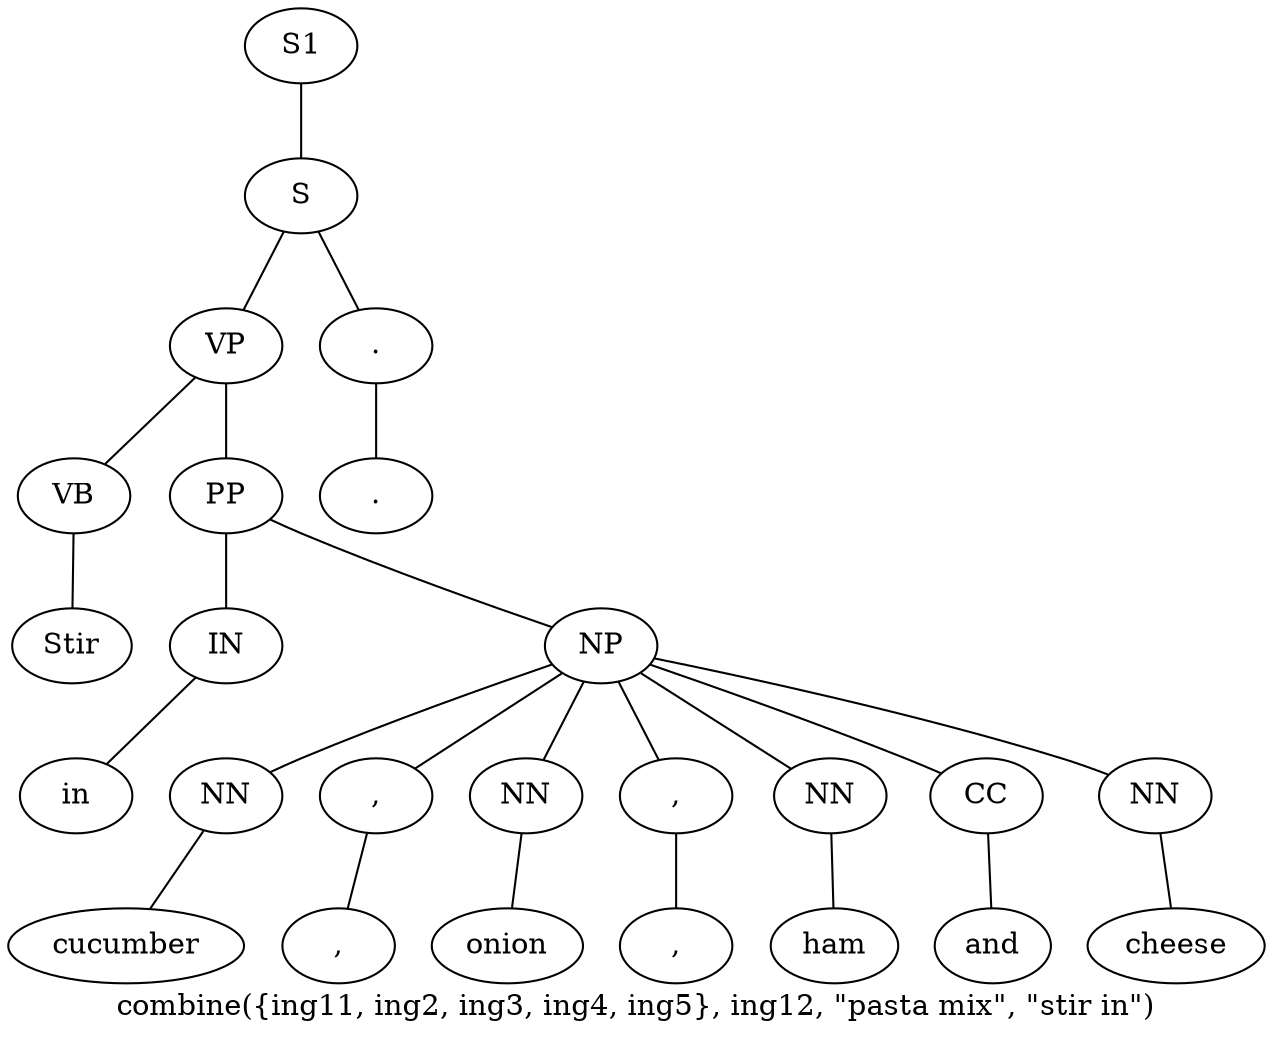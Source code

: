 graph SyntaxGraph {
	label = "combine({ing11, ing2, ing3, ing4, ing5}, ing12, \"pasta mix\", \"stir in\")";
	Node0 [label="S1"];
	Node1 [label="S"];
	Node2 [label="VP"];
	Node3 [label="VB"];
	Node4 [label="Stir"];
	Node5 [label="PP"];
	Node6 [label="IN"];
	Node7 [label="in"];
	Node8 [label="NP"];
	Node9 [label="NN"];
	Node10 [label="cucumber"];
	Node11 [label=","];
	Node12 [label=","];
	Node13 [label="NN"];
	Node14 [label="onion"];
	Node15 [label=","];
	Node16 [label=","];
	Node17 [label="NN"];
	Node18 [label="ham"];
	Node19 [label="CC"];
	Node20 [label="and"];
	Node21 [label="NN"];
	Node22 [label="cheese"];
	Node23 [label="."];
	Node24 [label="."];

	Node0 -- Node1;
	Node1 -- Node2;
	Node1 -- Node23;
	Node2 -- Node3;
	Node2 -- Node5;
	Node3 -- Node4;
	Node5 -- Node6;
	Node5 -- Node8;
	Node6 -- Node7;
	Node8 -- Node9;
	Node8 -- Node11;
	Node8 -- Node13;
	Node8 -- Node15;
	Node8 -- Node17;
	Node8 -- Node19;
	Node8 -- Node21;
	Node9 -- Node10;
	Node11 -- Node12;
	Node13 -- Node14;
	Node15 -- Node16;
	Node17 -- Node18;
	Node19 -- Node20;
	Node21 -- Node22;
	Node23 -- Node24;
}
